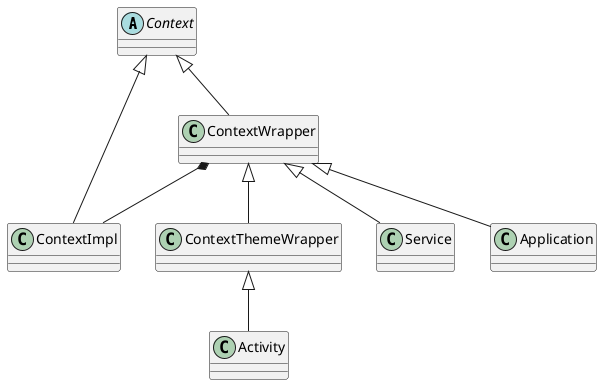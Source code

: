 @startuml
abstract class Context{

}
class ContextImpl{

}
Context <|-- ContextImpl
Context <|-- ContextWrapper
ContextWrapper	*-- ContextImpl
ContextWrapper <|-- ContextThemeWrapper
ContextWrapper <|-- Service
ContextWrapper <|-- Application
ContextThemeWrapper <|-- Activity
@enduml